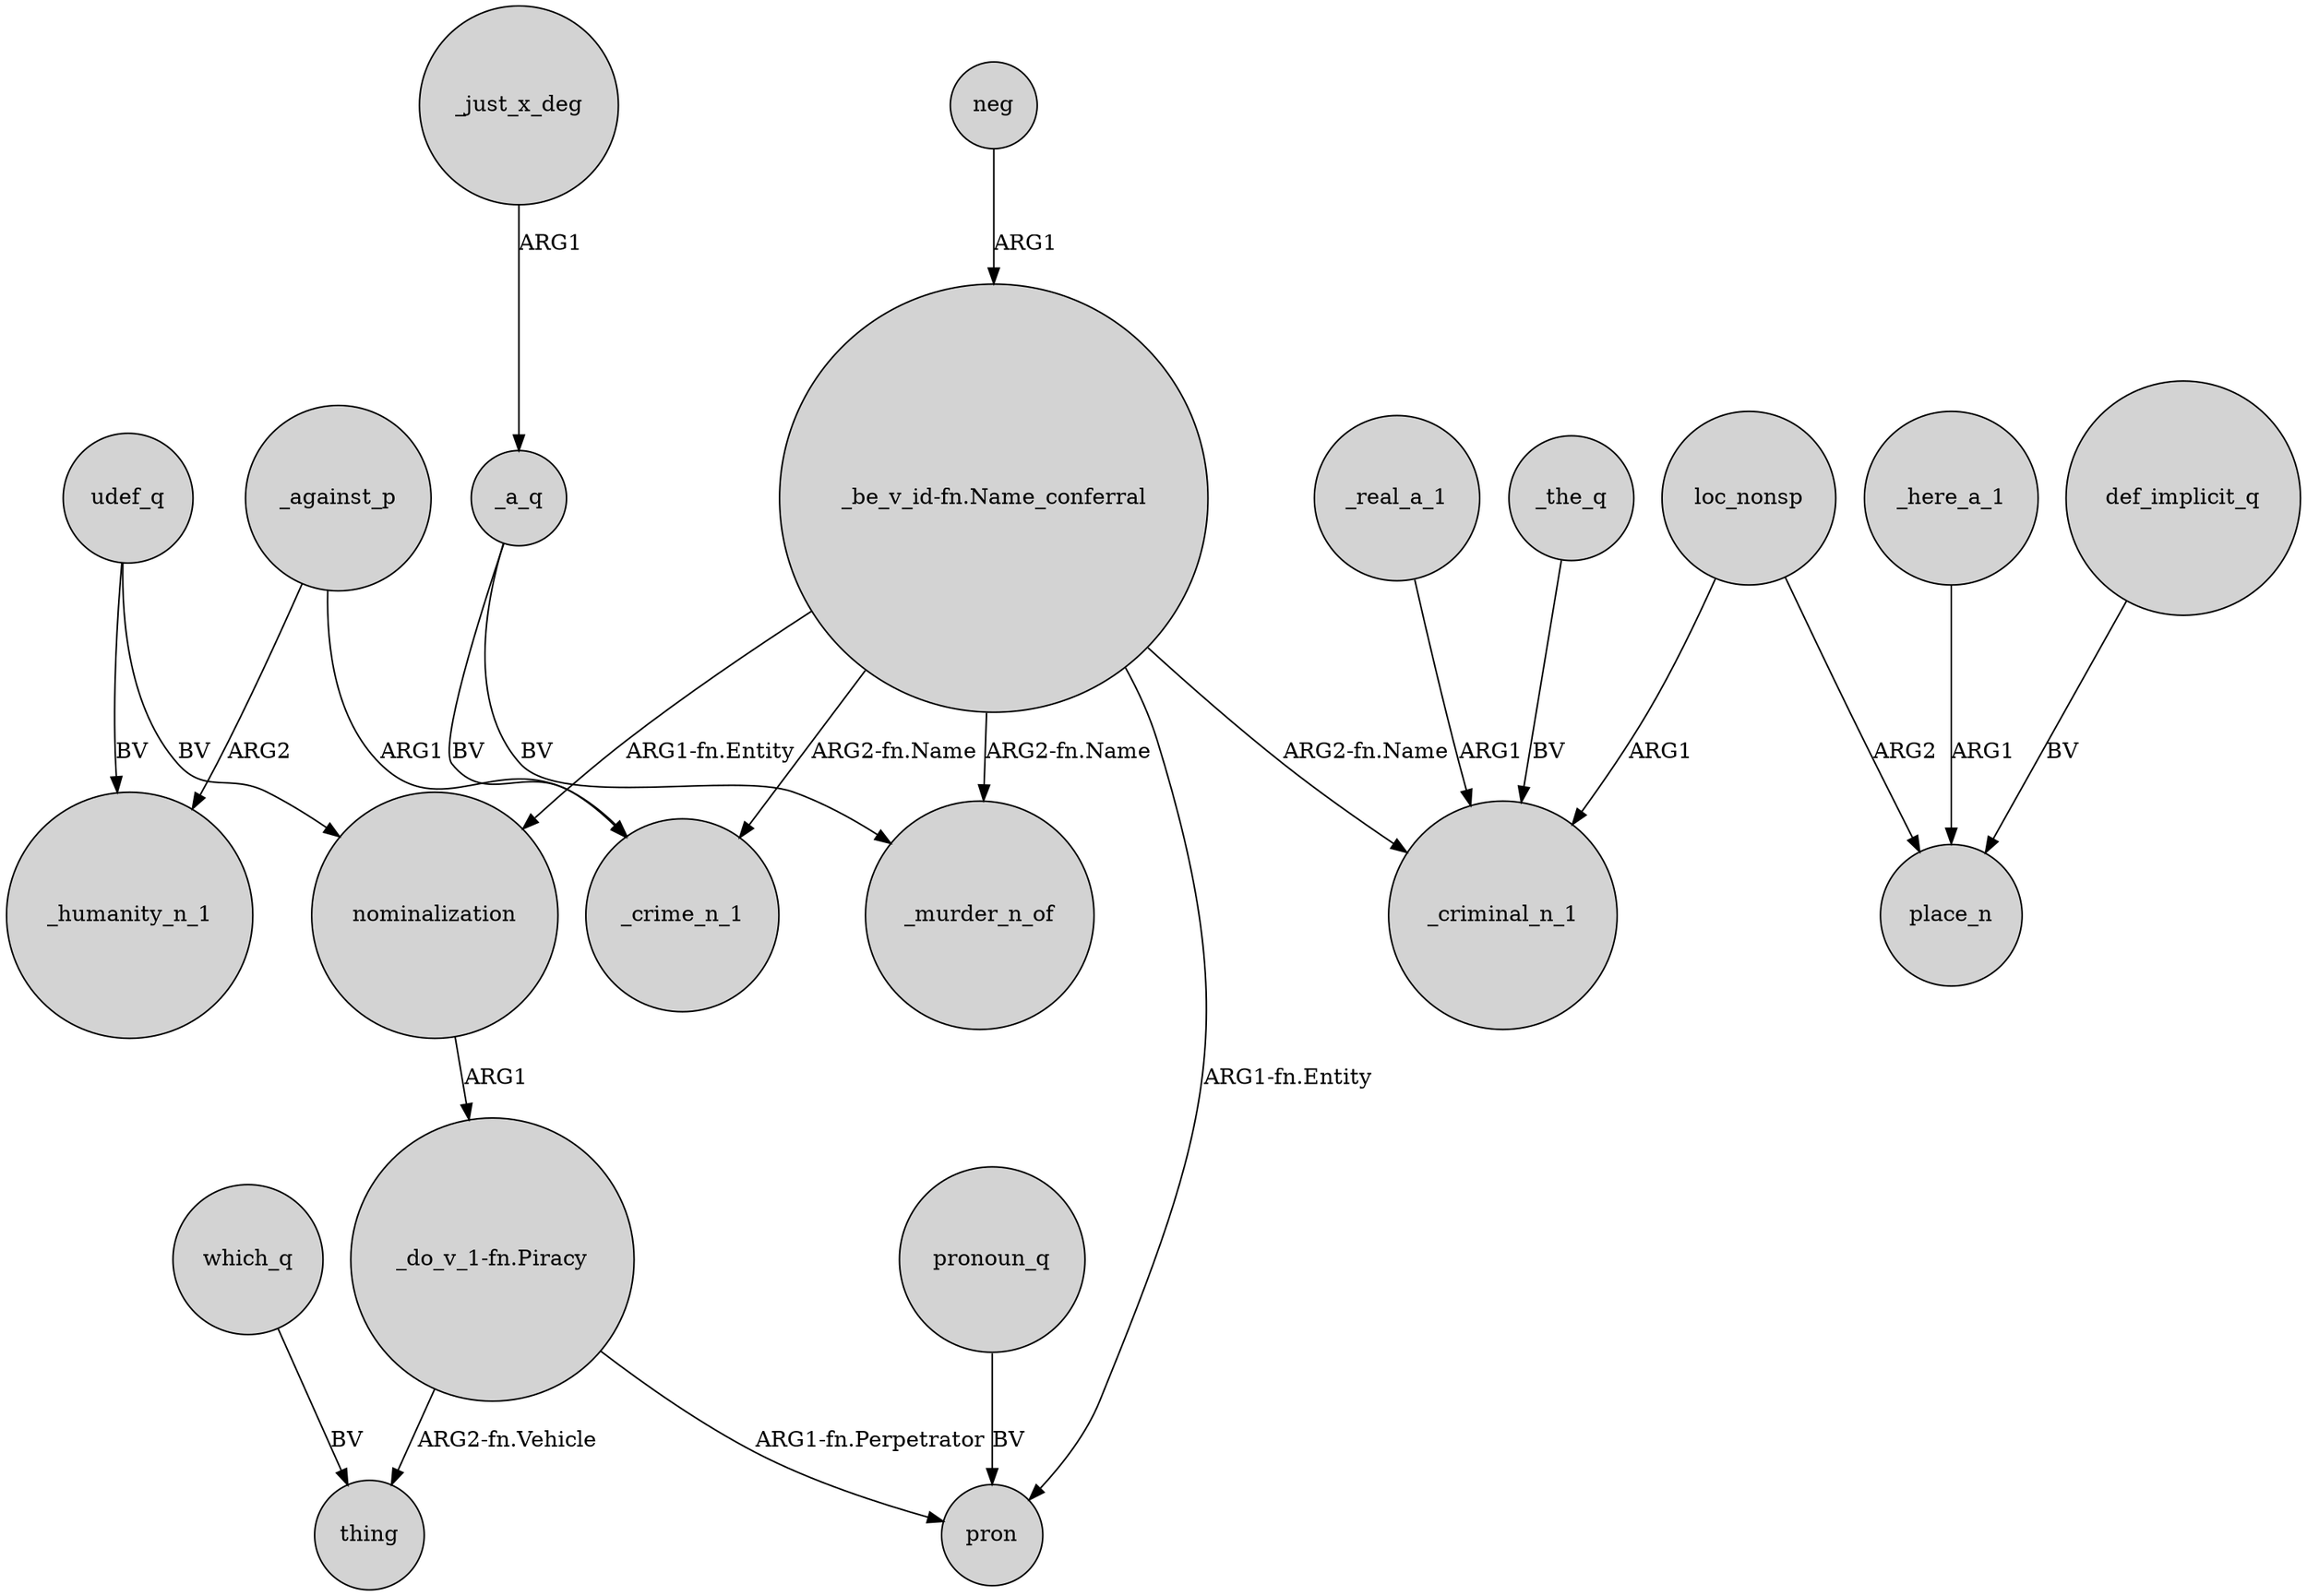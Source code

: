 digraph {
	node [shape=circle style=filled]
	_against_p -> _humanity_n_1 [label=ARG2]
	_against_p -> _crime_n_1 [label=ARG1]
	udef_q -> _humanity_n_1 [label=BV]
	"_be_v_id-fn.Name_conferral" -> _murder_n_of [label="ARG2-fn.Name"]
	def_implicit_q -> place_n [label=BV]
	_just_x_deg -> _a_q [label=ARG1]
	_a_q -> _crime_n_1 [label=BV]
	udef_q -> nominalization [label=BV]
	which_q -> thing [label=BV]
	"_be_v_id-fn.Name_conferral" -> _crime_n_1 [label="ARG2-fn.Name"]
	_real_a_1 -> _criminal_n_1 [label=ARG1]
	_here_a_1 -> place_n [label=ARG1]
	"_be_v_id-fn.Name_conferral" -> nominalization [label="ARG1-fn.Entity"]
	neg -> "_be_v_id-fn.Name_conferral" [label=ARG1]
	pronoun_q -> pron [label=BV]
	loc_nonsp -> _criminal_n_1 [label=ARG1]
	"_do_v_1-fn.Piracy" -> pron [label="ARG1-fn.Perpetrator"]
	_a_q -> _murder_n_of [label=BV]
	"_be_v_id-fn.Name_conferral" -> pron [label="ARG1-fn.Entity"]
	"_be_v_id-fn.Name_conferral" -> _criminal_n_1 [label="ARG2-fn.Name"]
	loc_nonsp -> place_n [label=ARG2]
	nominalization -> "_do_v_1-fn.Piracy" [label=ARG1]
	_the_q -> _criminal_n_1 [label=BV]
	"_do_v_1-fn.Piracy" -> thing [label="ARG2-fn.Vehicle"]
}
